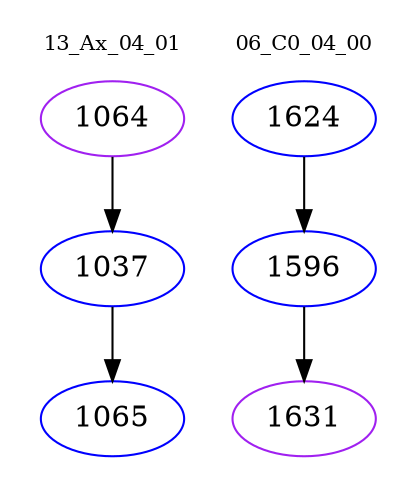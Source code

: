 digraph{
subgraph cluster_0 {
color = white
label = "13_Ax_04_01";
fontsize=10;
T0_1064 [label="1064", color="purple"]
T0_1064 -> T0_1037 [color="black"]
T0_1037 [label="1037", color="blue"]
T0_1037 -> T0_1065 [color="black"]
T0_1065 [label="1065", color="blue"]
}
subgraph cluster_1 {
color = white
label = "06_C0_04_00";
fontsize=10;
T1_1624 [label="1624", color="blue"]
T1_1624 -> T1_1596 [color="black"]
T1_1596 [label="1596", color="blue"]
T1_1596 -> T1_1631 [color="black"]
T1_1631 [label="1631", color="purple"]
}
}
